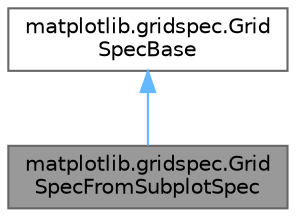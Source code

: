 digraph "matplotlib.gridspec.GridSpecFromSubplotSpec"
{
 // LATEX_PDF_SIZE
  bgcolor="transparent";
  edge [fontname=Helvetica,fontsize=10,labelfontname=Helvetica,labelfontsize=10];
  node [fontname=Helvetica,fontsize=10,shape=box,height=0.2,width=0.4];
  Node1 [id="Node000001",label="matplotlib.gridspec.Grid\lSpecFromSubplotSpec",height=0.2,width=0.4,color="gray40", fillcolor="grey60", style="filled", fontcolor="black",tooltip=" "];
  Node2 -> Node1 [id="edge1_Node000001_Node000002",dir="back",color="steelblue1",style="solid",tooltip=" "];
  Node2 [id="Node000002",label="matplotlib.gridspec.Grid\lSpecBase",height=0.2,width=0.4,color="gray40", fillcolor="white", style="filled",URL="$da/d7b/classmatplotlib_1_1gridspec_1_1GridSpecBase.html",tooltip=" "];
}
